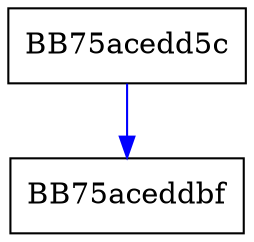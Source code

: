 digraph count_number_of_records {
  node [shape="box"];
  graph [splines=ortho];
  BB75acedd5c -> BB75aceddbf [color="blue"];
}